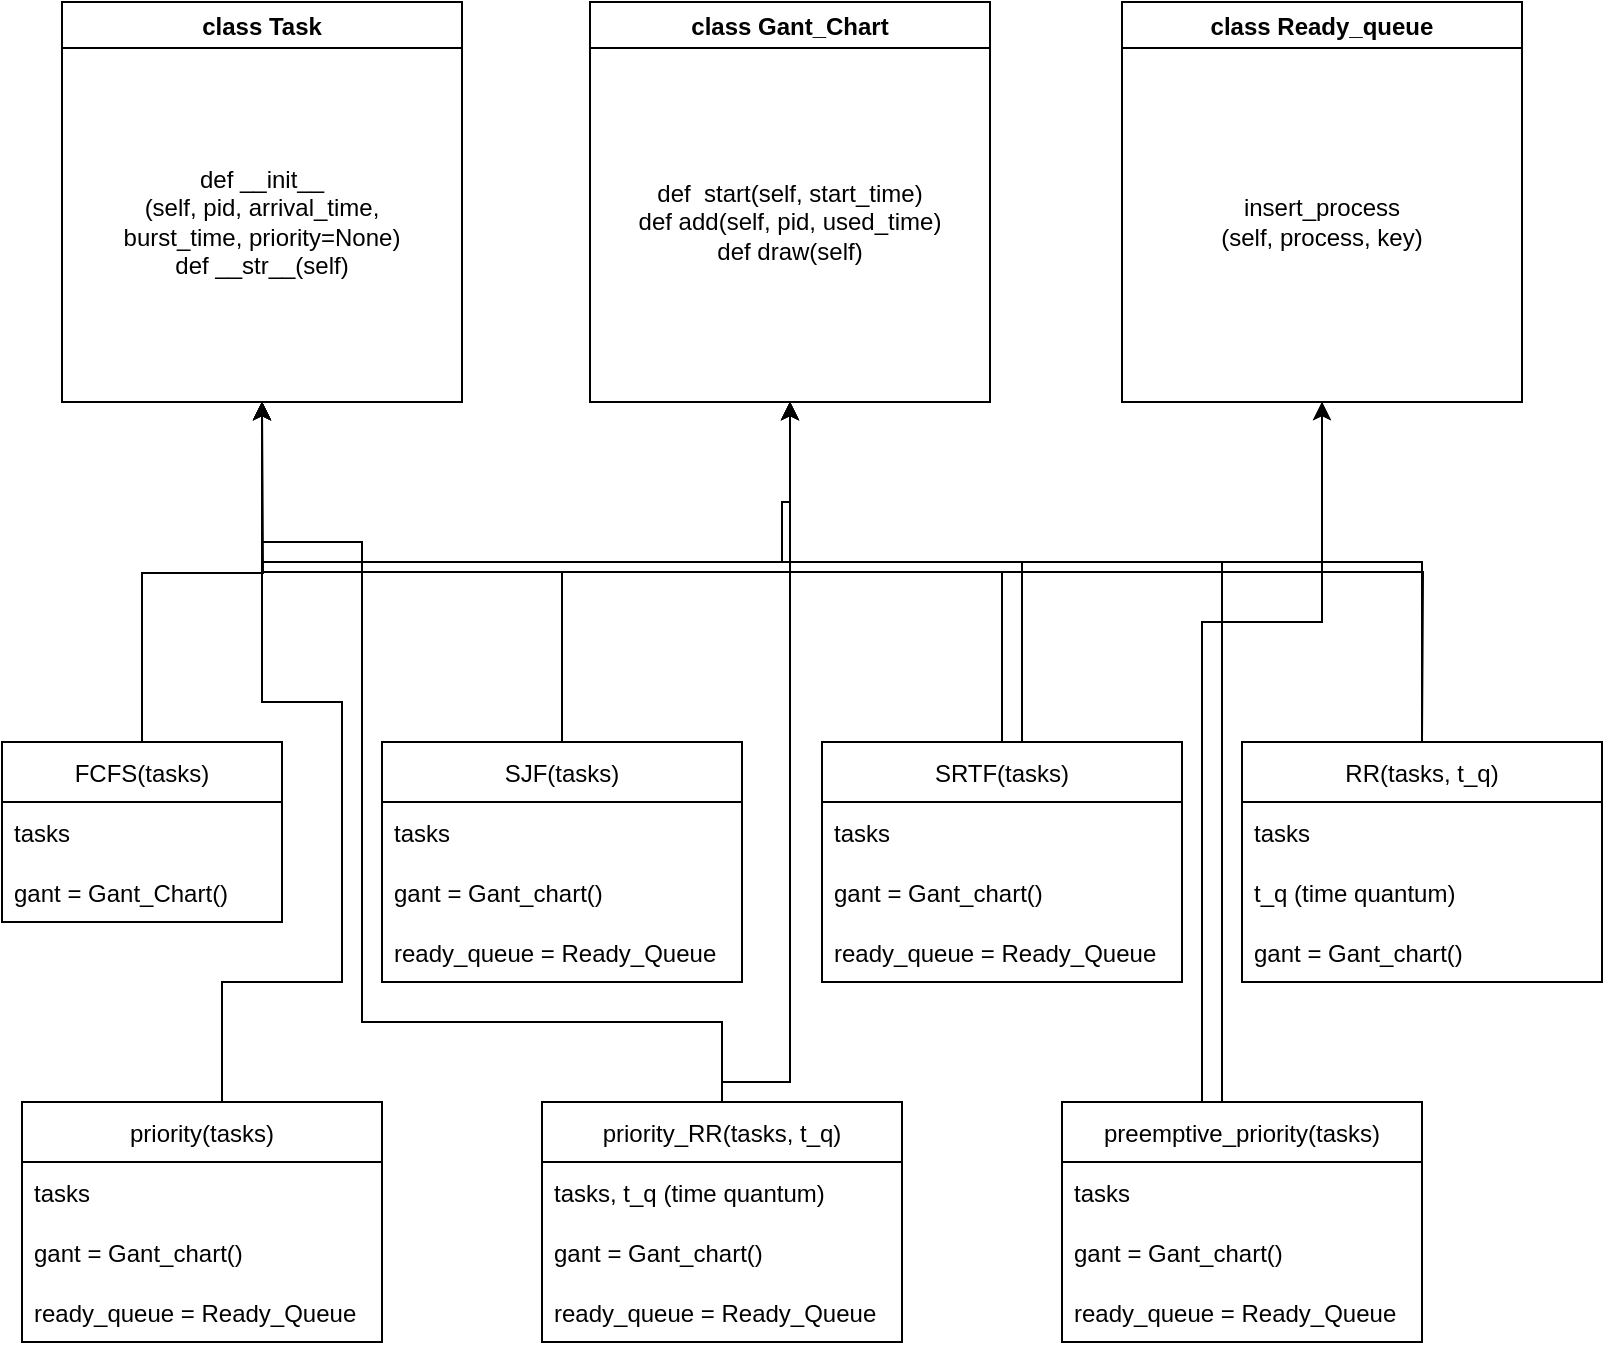 <mxfile version="18.0.8" type="github">
  <diagram id="Mz789fsku7gWNi36adHK" name="Page-1">
    <mxGraphModel dx="1422" dy="705" grid="1" gridSize="10" guides="1" tooltips="1" connect="1" arrows="1" fold="1" page="1" pageScale="1" pageWidth="827" pageHeight="1169" math="0" shadow="0">
      <root>
        <mxCell id="0" />
        <mxCell id="1" parent="0" />
        <mxCell id="k5A82h1qlfTNB7ZxTag--1" value="class Task" style="swimlane;" parent="1" vertex="1">
          <mxGeometry x="50" y="70" width="200" height="200" as="geometry" />
        </mxCell>
        <mxCell id="k5A82h1qlfTNB7ZxTag--6" value="def __init__&lt;br&gt;(self, pid, arrival_time, burst_time, priority=None)&lt;br&gt;def __str__(self)" style="text;html=1;strokeColor=none;fillColor=none;align=center;verticalAlign=middle;whiteSpace=wrap;rounded=0;" parent="k5A82h1qlfTNB7ZxTag--1" vertex="1">
          <mxGeometry x="10" y="30" width="180" height="160" as="geometry" />
        </mxCell>
        <mxCell id="k5A82h1qlfTNB7ZxTag--2" value="class Gant_Chart" style="swimlane;" parent="1" vertex="1">
          <mxGeometry x="314" y="70" width="200" height="200" as="geometry" />
        </mxCell>
        <mxCell id="k5A82h1qlfTNB7ZxTag--5" value="def&amp;nbsp; start(self, start_time)&lt;br&gt;def add(self, pid, used_time)&lt;br&gt;def draw(self)" style="text;html=1;strokeColor=none;fillColor=none;align=center;verticalAlign=middle;whiteSpace=wrap;rounded=0;" parent="k5A82h1qlfTNB7ZxTag--2" vertex="1">
          <mxGeometry x="10" y="30" width="180" height="160" as="geometry" />
        </mxCell>
        <mxCell id="k5A82h1qlfTNB7ZxTag--3" value="class Ready_queue" style="swimlane;" parent="1" vertex="1">
          <mxGeometry x="580" y="70" width="200" height="200" as="geometry" />
        </mxCell>
        <mxCell id="k5A82h1qlfTNB7ZxTag--4" value="insert_process&lt;br&gt;(self, process, key)" style="text;html=1;strokeColor=none;fillColor=none;align=center;verticalAlign=middle;whiteSpace=wrap;rounded=0;" parent="k5A82h1qlfTNB7ZxTag--3" vertex="1">
          <mxGeometry x="10" y="30" width="180" height="160" as="geometry" />
        </mxCell>
        <mxCell id="k5A82h1qlfTNB7ZxTag--7" value="FCFS(tasks)" style="swimlane;fontStyle=0;childLayout=stackLayout;horizontal=1;startSize=30;horizontalStack=0;resizeParent=1;resizeParentMax=0;resizeLast=0;collapsible=1;marginBottom=0;" parent="1" vertex="1">
          <mxGeometry x="20" y="440" width="140" height="90" as="geometry" />
        </mxCell>
        <mxCell id="k5A82h1qlfTNB7ZxTag--8" value="tasks" style="text;strokeColor=none;fillColor=none;align=left;verticalAlign=middle;spacingLeft=4;spacingRight=4;overflow=hidden;points=[[0,0.5],[1,0.5]];portConstraint=eastwest;rotatable=0;" parent="k5A82h1qlfTNB7ZxTag--7" vertex="1">
          <mxGeometry y="30" width="140" height="30" as="geometry" />
        </mxCell>
        <mxCell id="k5A82h1qlfTNB7ZxTag--9" value="gant = Gant_Chart()" style="text;strokeColor=none;fillColor=none;align=left;verticalAlign=middle;spacingLeft=4;spacingRight=4;overflow=hidden;points=[[0,0.5],[1,0.5]];portConstraint=eastwest;rotatable=0;" parent="k5A82h1qlfTNB7ZxTag--7" vertex="1">
          <mxGeometry y="60" width="140" height="30" as="geometry" />
        </mxCell>
        <mxCell id="k5A82h1qlfTNB7ZxTag--26" value="SJF(tasks)" style="swimlane;fontStyle=0;childLayout=stackLayout;horizontal=1;startSize=30;horizontalStack=0;resizeParent=1;resizeParentMax=0;resizeLast=0;collapsible=1;marginBottom=0;" parent="1" vertex="1">
          <mxGeometry x="210" y="440" width="180" height="120" as="geometry" />
        </mxCell>
        <mxCell id="k5A82h1qlfTNB7ZxTag--27" value="tasks" style="text;strokeColor=none;fillColor=none;align=left;verticalAlign=middle;spacingLeft=4;spacingRight=4;overflow=hidden;points=[[0,0.5],[1,0.5]];portConstraint=eastwest;rotatable=0;" parent="k5A82h1qlfTNB7ZxTag--26" vertex="1">
          <mxGeometry y="30" width="180" height="30" as="geometry" />
        </mxCell>
        <mxCell id="k5A82h1qlfTNB7ZxTag--28" value="gant = Gant_chart()" style="text;strokeColor=none;fillColor=none;align=left;verticalAlign=middle;spacingLeft=4;spacingRight=4;overflow=hidden;points=[[0,0.5],[1,0.5]];portConstraint=eastwest;rotatable=0;" parent="k5A82h1qlfTNB7ZxTag--26" vertex="1">
          <mxGeometry y="60" width="180" height="30" as="geometry" />
        </mxCell>
        <mxCell id="k5A82h1qlfTNB7ZxTag--29" value="ready_queue = Ready_Queue" style="text;strokeColor=none;fillColor=none;align=left;verticalAlign=middle;spacingLeft=4;spacingRight=4;overflow=hidden;points=[[0,0.5],[1,0.5]];portConstraint=eastwest;rotatable=0;" parent="k5A82h1qlfTNB7ZxTag--26" vertex="1">
          <mxGeometry y="90" width="180" height="30" as="geometry" />
        </mxCell>
        <mxCell id="k5A82h1qlfTNB7ZxTag--34" value="preemptive_priority(tasks)" style="swimlane;fontStyle=0;childLayout=stackLayout;horizontal=1;startSize=30;horizontalStack=0;resizeParent=1;resizeParentMax=0;resizeLast=0;collapsible=1;marginBottom=0;" parent="1" vertex="1">
          <mxGeometry x="550" y="620" width="180" height="120" as="geometry" />
        </mxCell>
        <mxCell id="k5A82h1qlfTNB7ZxTag--35" value="tasks" style="text;strokeColor=none;fillColor=none;align=left;verticalAlign=middle;spacingLeft=4;spacingRight=4;overflow=hidden;points=[[0,0.5],[1,0.5]];portConstraint=eastwest;rotatable=0;" parent="k5A82h1qlfTNB7ZxTag--34" vertex="1">
          <mxGeometry y="30" width="180" height="30" as="geometry" />
        </mxCell>
        <mxCell id="k5A82h1qlfTNB7ZxTag--36" value="gant = Gant_chart()" style="text;strokeColor=none;fillColor=none;align=left;verticalAlign=middle;spacingLeft=4;spacingRight=4;overflow=hidden;points=[[0,0.5],[1,0.5]];portConstraint=eastwest;rotatable=0;" parent="k5A82h1qlfTNB7ZxTag--34" vertex="1">
          <mxGeometry y="60" width="180" height="30" as="geometry" />
        </mxCell>
        <mxCell id="k5A82h1qlfTNB7ZxTag--37" value="ready_queue = Ready_Queue" style="text;strokeColor=none;fillColor=none;align=left;verticalAlign=middle;spacingLeft=4;spacingRight=4;overflow=hidden;points=[[0,0.5],[1,0.5]];portConstraint=eastwest;rotatable=0;" parent="k5A82h1qlfTNB7ZxTag--34" vertex="1">
          <mxGeometry y="90" width="180" height="30" as="geometry" />
        </mxCell>
        <mxCell id="k5A82h1qlfTNB7ZxTag--38" value="priority(tasks)" style="swimlane;fontStyle=0;childLayout=stackLayout;horizontal=1;startSize=30;horizontalStack=0;resizeParent=1;resizeParentMax=0;resizeLast=0;collapsible=1;marginBottom=0;" parent="1" vertex="1">
          <mxGeometry x="30" y="620" width="180" height="120" as="geometry" />
        </mxCell>
        <mxCell id="k5A82h1qlfTNB7ZxTag--39" value="tasks" style="text;strokeColor=none;fillColor=none;align=left;verticalAlign=middle;spacingLeft=4;spacingRight=4;overflow=hidden;points=[[0,0.5],[1,0.5]];portConstraint=eastwest;rotatable=0;" parent="k5A82h1qlfTNB7ZxTag--38" vertex="1">
          <mxGeometry y="30" width="180" height="30" as="geometry" />
        </mxCell>
        <mxCell id="k5A82h1qlfTNB7ZxTag--40" value="gant = Gant_chart()" style="text;strokeColor=none;fillColor=none;align=left;verticalAlign=middle;spacingLeft=4;spacingRight=4;overflow=hidden;points=[[0,0.5],[1,0.5]];portConstraint=eastwest;rotatable=0;" parent="k5A82h1qlfTNB7ZxTag--38" vertex="1">
          <mxGeometry y="60" width="180" height="30" as="geometry" />
        </mxCell>
        <mxCell id="k5A82h1qlfTNB7ZxTag--41" value="ready_queue = Ready_Queue" style="text;strokeColor=none;fillColor=none;align=left;verticalAlign=middle;spacingLeft=4;spacingRight=4;overflow=hidden;points=[[0,0.5],[1,0.5]];portConstraint=eastwest;rotatable=0;" parent="k5A82h1qlfTNB7ZxTag--38" vertex="1">
          <mxGeometry y="90" width="180" height="30" as="geometry" />
        </mxCell>
        <mxCell id="k5A82h1qlfTNB7ZxTag--42" value="priority_RR(tasks, t_q)" style="swimlane;fontStyle=0;childLayout=stackLayout;horizontal=1;startSize=30;horizontalStack=0;resizeParent=1;resizeParentMax=0;resizeLast=0;collapsible=1;marginBottom=0;" parent="1" vertex="1">
          <mxGeometry x="290" y="620" width="180" height="120" as="geometry" />
        </mxCell>
        <mxCell id="k5A82h1qlfTNB7ZxTag--43" value="tasks, t_q (time quantum)" style="text;strokeColor=none;fillColor=none;align=left;verticalAlign=middle;spacingLeft=4;spacingRight=4;overflow=hidden;points=[[0,0.5],[1,0.5]];portConstraint=eastwest;rotatable=0;" parent="k5A82h1qlfTNB7ZxTag--42" vertex="1">
          <mxGeometry y="30" width="180" height="30" as="geometry" />
        </mxCell>
        <mxCell id="k5A82h1qlfTNB7ZxTag--44" value="gant = Gant_chart()" style="text;strokeColor=none;fillColor=none;align=left;verticalAlign=middle;spacingLeft=4;spacingRight=4;overflow=hidden;points=[[0,0.5],[1,0.5]];portConstraint=eastwest;rotatable=0;" parent="k5A82h1qlfTNB7ZxTag--42" vertex="1">
          <mxGeometry y="60" width="180" height="30" as="geometry" />
        </mxCell>
        <mxCell id="k5A82h1qlfTNB7ZxTag--45" value="ready_queue = Ready_Queue" style="text;strokeColor=none;fillColor=none;align=left;verticalAlign=middle;spacingLeft=4;spacingRight=4;overflow=hidden;points=[[0,0.5],[1,0.5]];portConstraint=eastwest;rotatable=0;" parent="k5A82h1qlfTNB7ZxTag--42" vertex="1">
          <mxGeometry y="90" width="180" height="30" as="geometry" />
        </mxCell>
        <mxCell id="Adnm6KvR0OV4HNZYR_Zk-1" value="RR(tasks, t_q)" style="swimlane;fontStyle=0;childLayout=stackLayout;horizontal=1;startSize=30;horizontalStack=0;resizeParent=1;resizeParentMax=0;resizeLast=0;collapsible=1;marginBottom=0;" parent="1" vertex="1">
          <mxGeometry x="640" y="440" width="180" height="120" as="geometry" />
        </mxCell>
        <mxCell id="Adnm6KvR0OV4HNZYR_Zk-2" value="tasks" style="text;strokeColor=none;fillColor=none;align=left;verticalAlign=middle;spacingLeft=4;spacingRight=4;overflow=hidden;points=[[0,0.5],[1,0.5]];portConstraint=eastwest;rotatable=0;" parent="Adnm6KvR0OV4HNZYR_Zk-1" vertex="1">
          <mxGeometry y="30" width="180" height="30" as="geometry" />
        </mxCell>
        <mxCell id="Adnm6KvR0OV4HNZYR_Zk-3" value="t_q (time quantum)" style="text;strokeColor=none;fillColor=none;align=left;verticalAlign=middle;spacingLeft=4;spacingRight=4;overflow=hidden;points=[[0,0.5],[1,0.5]];portConstraint=eastwest;rotatable=0;" parent="Adnm6KvR0OV4HNZYR_Zk-1" vertex="1">
          <mxGeometry y="60" width="180" height="30" as="geometry" />
        </mxCell>
        <mxCell id="Adnm6KvR0OV4HNZYR_Zk-4" value="gant = Gant_chart()" style="text;strokeColor=none;fillColor=none;align=left;verticalAlign=middle;spacingLeft=4;spacingRight=4;overflow=hidden;points=[[0,0.5],[1,0.5]];portConstraint=eastwest;rotatable=0;" parent="Adnm6KvR0OV4HNZYR_Zk-1" vertex="1">
          <mxGeometry y="90" width="180" height="30" as="geometry" />
        </mxCell>
        <mxCell id="Adnm6KvR0OV4HNZYR_Zk-5" value="SRTF(tasks)" style="swimlane;fontStyle=0;childLayout=stackLayout;horizontal=1;startSize=30;horizontalStack=0;resizeParent=1;resizeParentMax=0;resizeLast=0;collapsible=1;marginBottom=0;" parent="1" vertex="1">
          <mxGeometry x="430" y="440" width="180" height="120" as="geometry" />
        </mxCell>
        <mxCell id="Adnm6KvR0OV4HNZYR_Zk-6" value="tasks" style="text;strokeColor=none;fillColor=none;align=left;verticalAlign=middle;spacingLeft=4;spacingRight=4;overflow=hidden;points=[[0,0.5],[1,0.5]];portConstraint=eastwest;rotatable=0;" parent="Adnm6KvR0OV4HNZYR_Zk-5" vertex="1">
          <mxGeometry y="30" width="180" height="30" as="geometry" />
        </mxCell>
        <mxCell id="Adnm6KvR0OV4HNZYR_Zk-7" value="gant = Gant_chart()" style="text;strokeColor=none;fillColor=none;align=left;verticalAlign=middle;spacingLeft=4;spacingRight=4;overflow=hidden;points=[[0,0.5],[1,0.5]];portConstraint=eastwest;rotatable=0;" parent="Adnm6KvR0OV4HNZYR_Zk-5" vertex="1">
          <mxGeometry y="60" width="180" height="30" as="geometry" />
        </mxCell>
        <mxCell id="Adnm6KvR0OV4HNZYR_Zk-8" value="ready_queue = Ready_Queue" style="text;strokeColor=none;fillColor=none;align=left;verticalAlign=middle;spacingLeft=4;spacingRight=4;overflow=hidden;points=[[0,0.5],[1,0.5]];portConstraint=eastwest;rotatable=0;" parent="Adnm6KvR0OV4HNZYR_Zk-5" vertex="1">
          <mxGeometry y="90" width="180" height="30" as="geometry" />
        </mxCell>
        <mxCell id="Adnm6KvR0OV4HNZYR_Zk-12" value="" style="edgeStyle=orthogonalEdgeStyle;rounded=0;orthogonalLoop=1;jettySize=auto;html=1;exitX=0.5;exitY=0;exitDx=0;exitDy=0;" parent="1" source="k5A82h1qlfTNB7ZxTag--7" edge="1">
          <mxGeometry relative="1" as="geometry">
            <mxPoint x="152.5" y="310" as="sourcePoint" />
            <mxPoint x="150" y="270" as="targetPoint" />
          </mxGeometry>
        </mxCell>
        <mxCell id="Adnm6KvR0OV4HNZYR_Zk-13" value="" style="edgeStyle=orthogonalEdgeStyle;rounded=0;orthogonalLoop=1;jettySize=auto;html=1;exitX=0.5;exitY=0;exitDx=0;exitDy=0;entryX=0.5;entryY=1;entryDx=0;entryDy=0;" parent="1" source="k5A82h1qlfTNB7ZxTag--26" target="k5A82h1qlfTNB7ZxTag--1" edge="1">
          <mxGeometry relative="1" as="geometry">
            <mxPoint x="100" y="450" as="sourcePoint" />
            <mxPoint x="160" y="280" as="targetPoint" />
          </mxGeometry>
        </mxCell>
        <mxCell id="Adnm6KvR0OV4HNZYR_Zk-14" value="" style="edgeStyle=orthogonalEdgeStyle;rounded=0;orthogonalLoop=1;jettySize=auto;html=1;exitX=0.5;exitY=0;exitDx=0;exitDy=0;entryX=0.5;entryY=1;entryDx=0;entryDy=0;" parent="1" source="Adnm6KvR0OV4HNZYR_Zk-5" target="k5A82h1qlfTNB7ZxTag--1" edge="1">
          <mxGeometry relative="1" as="geometry">
            <mxPoint x="110" y="460" as="sourcePoint" />
            <mxPoint x="150" y="280" as="targetPoint" />
          </mxGeometry>
        </mxCell>
        <mxCell id="Adnm6KvR0OV4HNZYR_Zk-15" value="" style="edgeStyle=orthogonalEdgeStyle;rounded=0;orthogonalLoop=1;jettySize=auto;html=1;exitX=0.5;exitY=0;exitDx=0;exitDy=0;entryX=0.5;entryY=1;entryDx=0;entryDy=0;" parent="1" source="Adnm6KvR0OV4HNZYR_Zk-1" target="k5A82h1qlfTNB7ZxTag--1" edge="1">
          <mxGeometry relative="1" as="geometry">
            <mxPoint x="120" y="470" as="sourcePoint" />
            <mxPoint x="180" y="300" as="targetPoint" />
          </mxGeometry>
        </mxCell>
        <mxCell id="Adnm6KvR0OV4HNZYR_Zk-16" value="" style="edgeStyle=orthogonalEdgeStyle;rounded=0;orthogonalLoop=1;jettySize=auto;html=1;exitX=0.5;exitY=0;exitDx=0;exitDy=0;entryX=0.5;entryY=1;entryDx=0;entryDy=0;" parent="1" source="k5A82h1qlfTNB7ZxTag--38" target="k5A82h1qlfTNB7ZxTag--1" edge="1">
          <mxGeometry relative="1" as="geometry">
            <mxPoint x="130" y="480" as="sourcePoint" />
            <mxPoint x="190" y="310" as="targetPoint" />
            <Array as="points">
              <mxPoint x="130" y="620" />
              <mxPoint x="130" y="560" />
              <mxPoint x="190" y="560" />
              <mxPoint x="190" y="420" />
              <mxPoint x="150" y="420" />
            </Array>
          </mxGeometry>
        </mxCell>
        <mxCell id="Adnm6KvR0OV4HNZYR_Zk-17" value="" style="edgeStyle=orthogonalEdgeStyle;rounded=0;orthogonalLoop=1;jettySize=auto;html=1;entryX=0.5;entryY=1;entryDx=0;entryDy=0;exitX=0.5;exitY=0;exitDx=0;exitDy=0;" parent="1" source="k5A82h1qlfTNB7ZxTag--42" target="k5A82h1qlfTNB7ZxTag--1" edge="1">
          <mxGeometry relative="1" as="geometry">
            <mxPoint x="380" y="610" as="sourcePoint" />
            <mxPoint x="200" y="320" as="targetPoint" />
            <Array as="points">
              <mxPoint x="380" y="580" />
              <mxPoint x="200" y="580" />
              <mxPoint x="200" y="340" />
              <mxPoint x="150" y="340" />
            </Array>
          </mxGeometry>
        </mxCell>
        <mxCell id="Adnm6KvR0OV4HNZYR_Zk-19" value="" style="edgeStyle=orthogonalEdgeStyle;rounded=0;orthogonalLoop=1;jettySize=auto;html=1;exitX=0.5;exitY=0;exitDx=0;exitDy=0;entryX=0.5;entryY=1;entryDx=0;entryDy=0;" parent="1" source="k5A82h1qlfTNB7ZxTag--34" target="k5A82h1qlfTNB7ZxTag--1" edge="1">
          <mxGeometry relative="1" as="geometry">
            <mxPoint x="150" y="500" as="sourcePoint" />
            <mxPoint x="150" y="280" as="targetPoint" />
            <Array as="points">
              <mxPoint x="630" y="620" />
              <mxPoint x="630" y="350" />
              <mxPoint x="150" y="350" />
            </Array>
          </mxGeometry>
        </mxCell>
        <mxCell id="Adnm6KvR0OV4HNZYR_Zk-21" value="" style="edgeStyle=orthogonalEdgeStyle;rounded=0;orthogonalLoop=1;jettySize=auto;html=1;entryX=0.5;entryY=1;entryDx=0;entryDy=0;" parent="1" target="k5A82h1qlfTNB7ZxTag--2" edge="1">
          <mxGeometry relative="1" as="geometry">
            <mxPoint x="530" y="440" as="sourcePoint" />
            <mxPoint x="220" y="340" as="targetPoint" />
            <Array as="points">
              <mxPoint x="530" y="350" />
              <mxPoint x="414" y="350" />
            </Array>
          </mxGeometry>
        </mxCell>
        <mxCell id="Adnm6KvR0OV4HNZYR_Zk-22" value="" style="edgeStyle=orthogonalEdgeStyle;rounded=0;orthogonalLoop=1;jettySize=auto;html=1;exitX=0.5;exitY=0;exitDx=0;exitDy=0;entryX=0.5;entryY=1;entryDx=0;entryDy=0;" parent="1" source="k5A82h1qlfTNB7ZxTag--26" target="k5A82h1qlfTNB7ZxTag--2" edge="1">
          <mxGeometry relative="1" as="geometry">
            <mxPoint x="170" y="520" as="sourcePoint" />
            <mxPoint x="230" y="350" as="targetPoint" />
          </mxGeometry>
        </mxCell>
        <mxCell id="Adnm6KvR0OV4HNZYR_Zk-23" value="" style="edgeStyle=orthogonalEdgeStyle;rounded=0;orthogonalLoop=1;jettySize=auto;html=1;entryX=0.5;entryY=1;entryDx=0;entryDy=0;" parent="1" target="k5A82h1qlfTNB7ZxTag--2" edge="1">
          <mxGeometry relative="1" as="geometry">
            <mxPoint x="380" y="610" as="sourcePoint" />
            <mxPoint x="240" y="360" as="targetPoint" />
            <Array as="points">
              <mxPoint x="414" y="610" />
            </Array>
          </mxGeometry>
        </mxCell>
        <mxCell id="Adnm6KvR0OV4HNZYR_Zk-26" value="" style="edgeStyle=orthogonalEdgeStyle;rounded=0;orthogonalLoop=1;jettySize=auto;html=1;entryX=0.5;entryY=1;entryDx=0;entryDy=0;exitX=0.5;exitY=0;exitDx=0;exitDy=0;" parent="1" source="Adnm6KvR0OV4HNZYR_Zk-1" target="k5A82h1qlfTNB7ZxTag--2" edge="1">
          <mxGeometry relative="1" as="geometry">
            <mxPoint x="730" y="400" as="sourcePoint" />
            <mxPoint x="260" y="380" as="targetPoint" />
            <Array as="points">
              <mxPoint x="730" y="350" />
              <mxPoint x="414" y="350" />
            </Array>
          </mxGeometry>
        </mxCell>
        <mxCell id="Adnm6KvR0OV4HNZYR_Zk-27" value="" style="edgeStyle=orthogonalEdgeStyle;rounded=0;orthogonalLoop=1;jettySize=auto;html=1;entryX=0.5;entryY=1;entryDx=0;entryDy=0;" parent="1" target="k5A82h1qlfTNB7ZxTag--2" edge="1">
          <mxGeometry relative="1" as="geometry">
            <mxPoint x="630" y="620" as="sourcePoint" />
            <mxPoint x="420" y="320" as="targetPoint" />
            <Array as="points">
              <mxPoint x="620" y="620" />
              <mxPoint x="620" y="380" />
              <mxPoint x="680" y="380" />
              <mxPoint x="680" y="350" />
              <mxPoint x="410" y="350" />
              <mxPoint x="410" y="320" />
              <mxPoint x="414" y="320" />
            </Array>
          </mxGeometry>
        </mxCell>
        <mxCell id="Adnm6KvR0OV4HNZYR_Zk-31" value="" style="edgeStyle=orthogonalEdgeStyle;rounded=0;orthogonalLoop=1;jettySize=auto;html=1;entryX=0.5;entryY=1;entryDx=0;entryDy=0;" parent="1" target="k5A82h1qlfTNB7ZxTag--3" edge="1">
          <mxGeometry relative="1" as="geometry">
            <mxPoint x="730" y="440" as="sourcePoint" />
            <mxPoint x="280" y="400" as="targetPoint" />
          </mxGeometry>
        </mxCell>
        <mxCell id="Adnm6KvR0OV4HNZYR_Zk-32" value="" style="edgeStyle=orthogonalEdgeStyle;rounded=0;orthogonalLoop=1;jettySize=auto;html=1;exitX=0.5;exitY=0;exitDx=0;exitDy=0;entryX=0.5;entryY=1;entryDx=0;entryDy=0;" parent="1" source="k5A82h1qlfTNB7ZxTag--26" target="k5A82h1qlfTNB7ZxTag--3" edge="1">
          <mxGeometry relative="1" as="geometry">
            <mxPoint x="230" y="580" as="sourcePoint" />
            <mxPoint x="290" y="410" as="targetPoint" />
          </mxGeometry>
        </mxCell>
      </root>
    </mxGraphModel>
  </diagram>
</mxfile>
